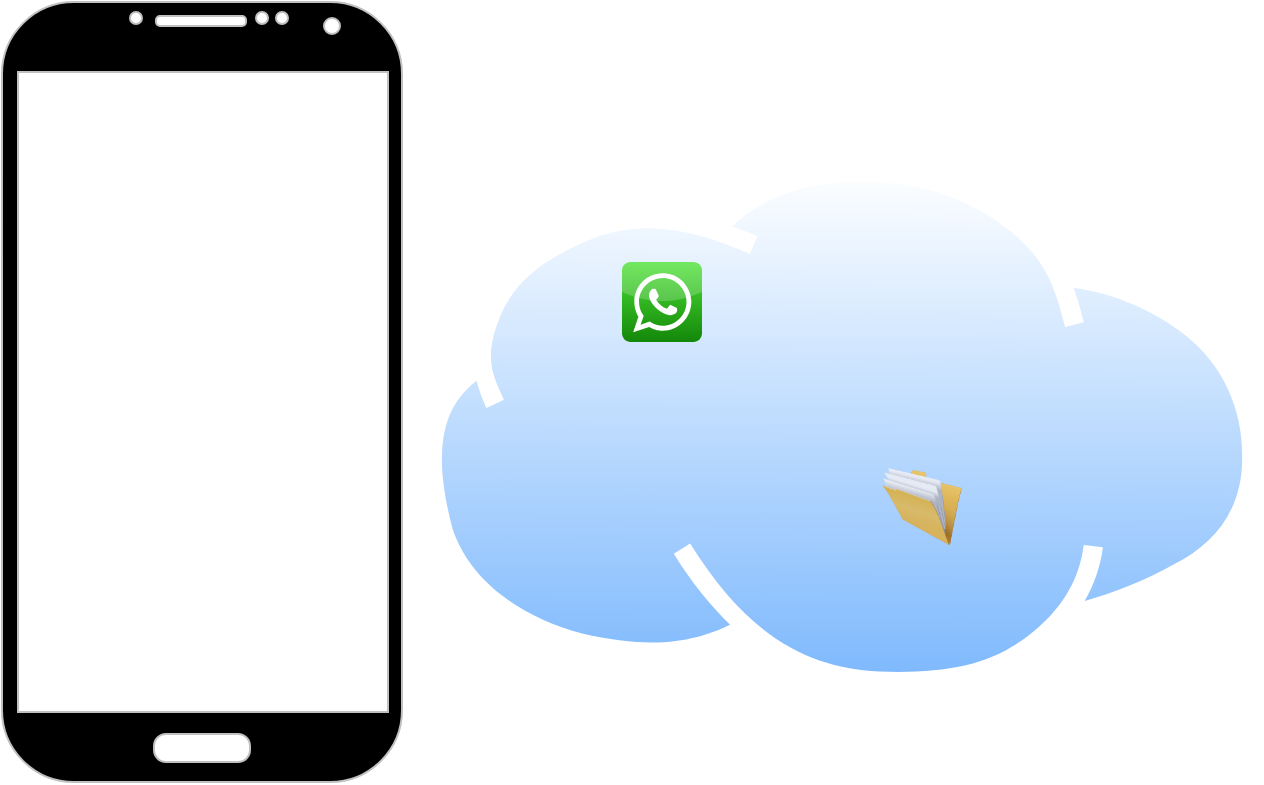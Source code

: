 <mxfile version="16.2.4" type="device"><diagram id="34oZGfTkLRf73v22MHPz" name="Page-1"><mxGraphModel dx="539" dy="308" grid="1" gridSize="10" guides="1" tooltips="1" connect="1" arrows="1" fold="1" page="1" pageScale="1" pageWidth="827" pageHeight="1169" math="0" shadow="0"><root><mxCell id="0"/><mxCell id="1" parent="0"/><mxCell id="hekzqww35j8VUbxpjvmJ-2" value="" style="aspect=fixed;perimeter=ellipsePerimeter;html=1;align=center;shadow=0;dashed=0;spacingTop=3;image;image=img/lib/active_directory/internet_cloud.svg;fillColor=#000000;" vertex="1" parent="1"><mxGeometry x="220" y="130" width="420" height="264.6" as="geometry"/></mxCell><mxCell id="hekzqww35j8VUbxpjvmJ-3" value="" style="verticalLabelPosition=bottom;verticalAlign=top;html=1;shadow=0;dashed=0;strokeWidth=1;shape=mxgraph.android.phone2;strokeColor=#c0c0c0;fillColor=#000000;" vertex="1" parent="1"><mxGeometry x="10" y="50" width="200" height="390" as="geometry"/></mxCell><mxCell id="hekzqww35j8VUbxpjvmJ-5" value="" style="image;html=1;image=img/lib/clip_art/general/Full_Folder_128x128.png;fillColor=#000000;" vertex="1" parent="1"><mxGeometry x="450" y="282.3" width="40" height="40" as="geometry"/></mxCell><mxCell id="hekzqww35j8VUbxpjvmJ-6" value="" style="shape=image;html=1;verticalAlign=top;verticalLabelPosition=bottom;labelBackgroundColor=#ffffff;imageAspect=0;aspect=fixed;image=https://cdn0.iconfinder.com/data/icons/logos-microsoft-office-365/128/Microsoft_Office-10-128.png;fillColor=#000000;" vertex="1" parent="1"><mxGeometry x="290" y="260" width="40" height="40" as="geometry"/></mxCell><mxCell id="hekzqww35j8VUbxpjvmJ-7" value="" style="dashed=0;outlineConnect=0;html=1;align=center;labelPosition=center;verticalLabelPosition=bottom;verticalAlign=top;shape=mxgraph.webicons.whatsapp;fillColor=#4FE238;gradientColor=#138709" vertex="1" parent="1"><mxGeometry x="320" y="180" width="40" height="40" as="geometry"/></mxCell><mxCell id="hekzqww35j8VUbxpjvmJ-8" value="" style="shape=image;html=1;verticalAlign=top;verticalLabelPosition=bottom;labelBackgroundColor=#ffffff;imageAspect=0;aspect=fixed;image=https://cdn0.iconfinder.com/data/icons/logos-microsoft-office-365/128/Microsoft_Office-07-128.png;fillColor=#000000;" vertex="1" parent="1"><mxGeometry x="440" y="180" width="40" height="40" as="geometry"/></mxCell><mxCell id="hekzqww35j8VUbxpjvmJ-9" value="" style="shape=image;html=1;verticalAlign=top;verticalLabelPosition=bottom;labelBackgroundColor=#ffffff;imageAspect=0;aspect=fixed;image=https://cdn0.iconfinder.com/data/icons/eon-social-media-contact-info-2/32/discord_group_forum_message-128.png;fillColor=#000000;" vertex="1" parent="1"><mxGeometry x="370" y="242.3" width="40" height="40" as="geometry"/></mxCell></root></mxGraphModel></diagram></mxfile>
